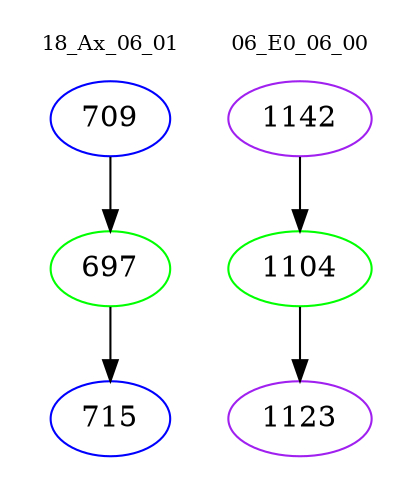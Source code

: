 digraph{
subgraph cluster_0 {
color = white
label = "18_Ax_06_01";
fontsize=10;
T0_709 [label="709", color="blue"]
T0_709 -> T0_697 [color="black"]
T0_697 [label="697", color="green"]
T0_697 -> T0_715 [color="black"]
T0_715 [label="715", color="blue"]
}
subgraph cluster_1 {
color = white
label = "06_E0_06_00";
fontsize=10;
T1_1142 [label="1142", color="purple"]
T1_1142 -> T1_1104 [color="black"]
T1_1104 [label="1104", color="green"]
T1_1104 -> T1_1123 [color="black"]
T1_1123 [label="1123", color="purple"]
}
}
